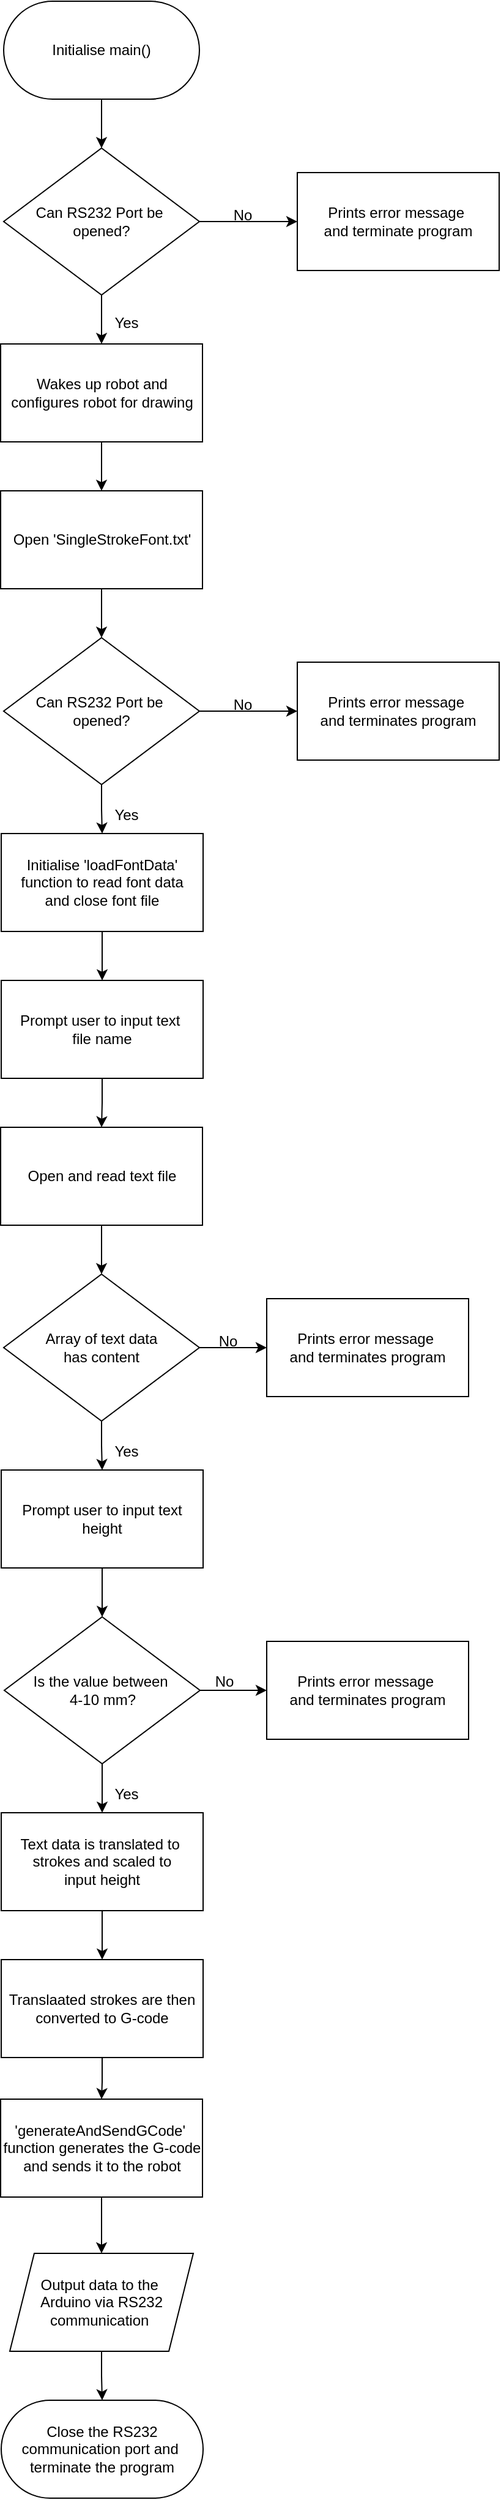 <mxfile version="24.7.17">
  <diagram id="C5RBs43oDa-KdzZeNtuy" name="Page-1">
    <mxGraphModel dx="668" dy="868" grid="1" gridSize="10" guides="1" tooltips="1" connect="1" arrows="1" fold="1" page="1" pageScale="1" pageWidth="827" pageHeight="1169" math="0" shadow="0">
      <root>
        <mxCell id="WIyWlLk6GJQsqaUBKTNV-0" />
        <mxCell id="WIyWlLk6GJQsqaUBKTNV-1" parent="WIyWlLk6GJQsqaUBKTNV-0" />
        <mxCell id="dY4gaki54DFhNiyGCpFQ-5" style="edgeStyle=orthogonalEdgeStyle;rounded=0;orthogonalLoop=1;jettySize=auto;html=1;entryX=0.5;entryY=0;entryDx=0;entryDy=0;" parent="WIyWlLk6GJQsqaUBKTNV-1" source="dY4gaki54DFhNiyGCpFQ-1" target="dY4gaki54DFhNiyGCpFQ-4" edge="1">
          <mxGeometry relative="1" as="geometry" />
        </mxCell>
        <mxCell id="dY4gaki54DFhNiyGCpFQ-1" value="Initialise main()" style="rounded=1;whiteSpace=wrap;html=1;arcSize=50;" parent="WIyWlLk6GJQsqaUBKTNV-1" vertex="1">
          <mxGeometry x="40" y="40" width="160" height="80" as="geometry" />
        </mxCell>
        <mxCell id="dY4gaki54DFhNiyGCpFQ-7" style="edgeStyle=orthogonalEdgeStyle;rounded=0;orthogonalLoop=1;jettySize=auto;html=1;entryX=0;entryY=0.5;entryDx=0;entryDy=0;" parent="WIyWlLk6GJQsqaUBKTNV-1" source="dY4gaki54DFhNiyGCpFQ-4" target="dY4gaki54DFhNiyGCpFQ-6" edge="1">
          <mxGeometry relative="1" as="geometry" />
        </mxCell>
        <mxCell id="dY4gaki54DFhNiyGCpFQ-12" style="edgeStyle=orthogonalEdgeStyle;rounded=0;orthogonalLoop=1;jettySize=auto;html=1;entryX=0.5;entryY=0;entryDx=0;entryDy=0;" parent="WIyWlLk6GJQsqaUBKTNV-1" source="dY4gaki54DFhNiyGCpFQ-4" target="dY4gaki54DFhNiyGCpFQ-10" edge="1">
          <mxGeometry relative="1" as="geometry" />
        </mxCell>
        <mxCell id="dY4gaki54DFhNiyGCpFQ-4" value="Can RS232 Port be&amp;nbsp;&lt;div&gt;opened?&lt;/div&gt;" style="rhombus;whiteSpace=wrap;html=1;" parent="WIyWlLk6GJQsqaUBKTNV-1" vertex="1">
          <mxGeometry x="40" y="160" width="160" height="120" as="geometry" />
        </mxCell>
        <mxCell id="dY4gaki54DFhNiyGCpFQ-6" value="Prints error message&amp;nbsp;&lt;div&gt;and terminate program&lt;/div&gt;" style="rounded=0;whiteSpace=wrap;html=1;" parent="WIyWlLk6GJQsqaUBKTNV-1" vertex="1">
          <mxGeometry x="280" y="180" width="165" height="80" as="geometry" />
        </mxCell>
        <mxCell id="dY4gaki54DFhNiyGCpFQ-8" value="No" style="text;html=1;align=center;verticalAlign=middle;resizable=0;points=[];autosize=1;strokeColor=none;fillColor=none;" parent="WIyWlLk6GJQsqaUBKTNV-1" vertex="1">
          <mxGeometry x="215" y="200" width="40" height="30" as="geometry" />
        </mxCell>
        <mxCell id="dY4gaki54DFhNiyGCpFQ-15" style="edgeStyle=orthogonalEdgeStyle;rounded=0;orthogonalLoop=1;jettySize=auto;html=1;entryX=0.5;entryY=0;entryDx=0;entryDy=0;" parent="WIyWlLk6GJQsqaUBKTNV-1" source="dY4gaki54DFhNiyGCpFQ-10" target="dY4gaki54DFhNiyGCpFQ-14" edge="1">
          <mxGeometry relative="1" as="geometry" />
        </mxCell>
        <mxCell id="dY4gaki54DFhNiyGCpFQ-10" value="&lt;div&gt;Wakes up robot and configures robot for drawing&lt;/div&gt;" style="rounded=0;whiteSpace=wrap;html=1;" parent="WIyWlLk6GJQsqaUBKTNV-1" vertex="1">
          <mxGeometry x="37.5" y="320" width="165" height="80" as="geometry" />
        </mxCell>
        <mxCell id="dY4gaki54DFhNiyGCpFQ-13" value="Yes" style="text;html=1;align=center;verticalAlign=middle;resizable=0;points=[];autosize=1;strokeColor=none;fillColor=none;" parent="WIyWlLk6GJQsqaUBKTNV-1" vertex="1">
          <mxGeometry x="120" y="288" width="40" height="30" as="geometry" />
        </mxCell>
        <mxCell id="dY4gaki54DFhNiyGCpFQ-18" style="edgeStyle=orthogonalEdgeStyle;rounded=0;orthogonalLoop=1;jettySize=auto;html=1;entryX=0.5;entryY=0;entryDx=0;entryDy=0;" parent="WIyWlLk6GJQsqaUBKTNV-1" source="dY4gaki54DFhNiyGCpFQ-14" target="dY4gaki54DFhNiyGCpFQ-17" edge="1">
          <mxGeometry relative="1" as="geometry" />
        </mxCell>
        <mxCell id="dY4gaki54DFhNiyGCpFQ-14" value="Open &#39;SingleStrokeFont.txt&#39;" style="rounded=0;whiteSpace=wrap;html=1;" parent="WIyWlLk6GJQsqaUBKTNV-1" vertex="1">
          <mxGeometry x="37.5" y="440" width="165" height="80" as="geometry" />
        </mxCell>
        <mxCell id="dY4gaki54DFhNiyGCpFQ-20" style="edgeStyle=orthogonalEdgeStyle;rounded=0;orthogonalLoop=1;jettySize=auto;html=1;entryX=0;entryY=0.5;entryDx=0;entryDy=0;" parent="WIyWlLk6GJQsqaUBKTNV-1" source="dY4gaki54DFhNiyGCpFQ-17" target="dY4gaki54DFhNiyGCpFQ-19" edge="1">
          <mxGeometry relative="1" as="geometry" />
        </mxCell>
        <mxCell id="dY4gaki54DFhNiyGCpFQ-23" style="edgeStyle=orthogonalEdgeStyle;rounded=0;orthogonalLoop=1;jettySize=auto;html=1;entryX=0.5;entryY=0;entryDx=0;entryDy=0;" parent="WIyWlLk6GJQsqaUBKTNV-1" source="dY4gaki54DFhNiyGCpFQ-17" target="dY4gaki54DFhNiyGCpFQ-22" edge="1">
          <mxGeometry relative="1" as="geometry" />
        </mxCell>
        <mxCell id="dY4gaki54DFhNiyGCpFQ-17" value="Can RS232 Port be&amp;nbsp;&lt;div&gt;opened?&lt;/div&gt;" style="rhombus;whiteSpace=wrap;html=1;" parent="WIyWlLk6GJQsqaUBKTNV-1" vertex="1">
          <mxGeometry x="40" y="560" width="160" height="120" as="geometry" />
        </mxCell>
        <mxCell id="dY4gaki54DFhNiyGCpFQ-19" value="Prints error message&amp;nbsp;&lt;div&gt;and terminates program&lt;/div&gt;" style="rounded=0;whiteSpace=wrap;html=1;" parent="WIyWlLk6GJQsqaUBKTNV-1" vertex="1">
          <mxGeometry x="280" y="580" width="165" height="80" as="geometry" />
        </mxCell>
        <mxCell id="dY4gaki54DFhNiyGCpFQ-21" value="No" style="text;html=1;align=center;verticalAlign=middle;resizable=0;points=[];autosize=1;strokeColor=none;fillColor=none;" parent="WIyWlLk6GJQsqaUBKTNV-1" vertex="1">
          <mxGeometry x="215" y="600" width="40" height="30" as="geometry" />
        </mxCell>
        <mxCell id="dY4gaki54DFhNiyGCpFQ-25" style="edgeStyle=orthogonalEdgeStyle;rounded=0;orthogonalLoop=1;jettySize=auto;html=1;entryX=0.5;entryY=0;entryDx=0;entryDy=0;" parent="WIyWlLk6GJQsqaUBKTNV-1" source="dY4gaki54DFhNiyGCpFQ-22" target="dY4gaki54DFhNiyGCpFQ-24" edge="1">
          <mxGeometry relative="1" as="geometry" />
        </mxCell>
        <mxCell id="dY4gaki54DFhNiyGCpFQ-22" value="Initialise &#39;loadFontData&#39; function to read font data&lt;div&gt;and close font file&lt;/div&gt;" style="rounded=0;whiteSpace=wrap;html=1;" parent="WIyWlLk6GJQsqaUBKTNV-1" vertex="1">
          <mxGeometry x="38" y="720" width="165" height="80" as="geometry" />
        </mxCell>
        <mxCell id="dY4gaki54DFhNiyGCpFQ-27" style="edgeStyle=orthogonalEdgeStyle;rounded=0;orthogonalLoop=1;jettySize=auto;html=1;entryX=0.5;entryY=0;entryDx=0;entryDy=0;" parent="WIyWlLk6GJQsqaUBKTNV-1" source="dY4gaki54DFhNiyGCpFQ-24" target="dY4gaki54DFhNiyGCpFQ-26" edge="1">
          <mxGeometry relative="1" as="geometry" />
        </mxCell>
        <mxCell id="dY4gaki54DFhNiyGCpFQ-24" value="Prompt user to input text&amp;nbsp;&lt;div&gt;file name&lt;/div&gt;" style="rounded=0;whiteSpace=wrap;html=1;" parent="WIyWlLk6GJQsqaUBKTNV-1" vertex="1">
          <mxGeometry x="38" y="840" width="165" height="80" as="geometry" />
        </mxCell>
        <mxCell id="dY4gaki54DFhNiyGCpFQ-29" style="edgeStyle=orthogonalEdgeStyle;rounded=0;orthogonalLoop=1;jettySize=auto;html=1;entryX=0.5;entryY=0;entryDx=0;entryDy=0;" parent="WIyWlLk6GJQsqaUBKTNV-1" source="dY4gaki54DFhNiyGCpFQ-26" target="dY4gaki54DFhNiyGCpFQ-28" edge="1">
          <mxGeometry relative="1" as="geometry" />
        </mxCell>
        <mxCell id="dY4gaki54DFhNiyGCpFQ-26" value="Open and read text file" style="rounded=0;whiteSpace=wrap;html=1;" parent="WIyWlLk6GJQsqaUBKTNV-1" vertex="1">
          <mxGeometry x="37.5" y="960" width="165" height="80" as="geometry" />
        </mxCell>
        <mxCell id="dY4gaki54DFhNiyGCpFQ-31" style="edgeStyle=orthogonalEdgeStyle;rounded=0;orthogonalLoop=1;jettySize=auto;html=1;entryX=0;entryY=0.5;entryDx=0;entryDy=0;" parent="WIyWlLk6GJQsqaUBKTNV-1" source="dY4gaki54DFhNiyGCpFQ-28" target="dY4gaki54DFhNiyGCpFQ-30" edge="1">
          <mxGeometry relative="1" as="geometry" />
        </mxCell>
        <mxCell id="dY4gaki54DFhNiyGCpFQ-35" value="" style="edgeStyle=orthogonalEdgeStyle;rounded=0;orthogonalLoop=1;jettySize=auto;html=1;" parent="WIyWlLk6GJQsqaUBKTNV-1" source="dY4gaki54DFhNiyGCpFQ-28" target="dY4gaki54DFhNiyGCpFQ-34" edge="1">
          <mxGeometry relative="1" as="geometry" />
        </mxCell>
        <mxCell id="dY4gaki54DFhNiyGCpFQ-28" value="Array of text data&lt;div&gt;has content&lt;/div&gt;" style="rhombus;whiteSpace=wrap;html=1;" parent="WIyWlLk6GJQsqaUBKTNV-1" vertex="1">
          <mxGeometry x="40" y="1080" width="160" height="120" as="geometry" />
        </mxCell>
        <mxCell id="dY4gaki54DFhNiyGCpFQ-30" value="Prints error message&amp;nbsp;&lt;div&gt;and terminates program&lt;/div&gt;" style="rounded=0;whiteSpace=wrap;html=1;" parent="WIyWlLk6GJQsqaUBKTNV-1" vertex="1">
          <mxGeometry x="255" y="1100" width="165" height="80" as="geometry" />
        </mxCell>
        <mxCell id="dY4gaki54DFhNiyGCpFQ-32" value="No" style="text;html=1;align=center;verticalAlign=middle;resizable=0;points=[];autosize=1;strokeColor=none;fillColor=none;" parent="WIyWlLk6GJQsqaUBKTNV-1" vertex="1">
          <mxGeometry x="203" y="1120" width="40" height="30" as="geometry" />
        </mxCell>
        <mxCell id="dY4gaki54DFhNiyGCpFQ-33" value="Yes" style="text;html=1;align=center;verticalAlign=middle;resizable=0;points=[];autosize=1;strokeColor=none;fillColor=none;" parent="WIyWlLk6GJQsqaUBKTNV-1" vertex="1">
          <mxGeometry x="120" y="690" width="40" height="30" as="geometry" />
        </mxCell>
        <mxCell id="dY4gaki54DFhNiyGCpFQ-38" style="edgeStyle=orthogonalEdgeStyle;rounded=0;orthogonalLoop=1;jettySize=auto;html=1;entryX=0.5;entryY=0;entryDx=0;entryDy=0;" parent="WIyWlLk6GJQsqaUBKTNV-1" source="dY4gaki54DFhNiyGCpFQ-34" target="dY4gaki54DFhNiyGCpFQ-39" edge="1">
          <mxGeometry relative="1" as="geometry">
            <mxPoint x="120.5" y="1360" as="targetPoint" />
          </mxGeometry>
        </mxCell>
        <mxCell id="dY4gaki54DFhNiyGCpFQ-34" value="Prompt user to input text height" style="rounded=0;whiteSpace=wrap;html=1;" parent="WIyWlLk6GJQsqaUBKTNV-1" vertex="1">
          <mxGeometry x="38" y="1240" width="165" height="80" as="geometry" />
        </mxCell>
        <mxCell id="dY4gaki54DFhNiyGCpFQ-36" value="Yes" style="text;html=1;align=center;verticalAlign=middle;resizable=0;points=[];autosize=1;strokeColor=none;fillColor=none;" parent="WIyWlLk6GJQsqaUBKTNV-1" vertex="1">
          <mxGeometry x="120" y="1210" width="40" height="30" as="geometry" />
        </mxCell>
        <mxCell id="dY4gaki54DFhNiyGCpFQ-41" style="edgeStyle=orthogonalEdgeStyle;rounded=0;orthogonalLoop=1;jettySize=auto;html=1;entryX=0;entryY=0.5;entryDx=0;entryDy=0;" parent="WIyWlLk6GJQsqaUBKTNV-1" source="dY4gaki54DFhNiyGCpFQ-39" target="dY4gaki54DFhNiyGCpFQ-40" edge="1">
          <mxGeometry relative="1" as="geometry" />
        </mxCell>
        <mxCell id="dY4gaki54DFhNiyGCpFQ-45" style="edgeStyle=orthogonalEdgeStyle;rounded=0;orthogonalLoop=1;jettySize=auto;html=1;entryX=0.5;entryY=0;entryDx=0;entryDy=0;" parent="WIyWlLk6GJQsqaUBKTNV-1" source="dY4gaki54DFhNiyGCpFQ-39" target="dY4gaki54DFhNiyGCpFQ-44" edge="1">
          <mxGeometry relative="1" as="geometry" />
        </mxCell>
        <mxCell id="dY4gaki54DFhNiyGCpFQ-39" value="Is the value between&amp;nbsp;&lt;div&gt;4-10 mm?&lt;/div&gt;" style="rhombus;whiteSpace=wrap;html=1;" parent="WIyWlLk6GJQsqaUBKTNV-1" vertex="1">
          <mxGeometry x="40.5" y="1360" width="160" height="120" as="geometry" />
        </mxCell>
        <mxCell id="dY4gaki54DFhNiyGCpFQ-40" value="Prints error message&amp;nbsp;&lt;div&gt;and terminates program&lt;/div&gt;" style="rounded=0;whiteSpace=wrap;html=1;" parent="WIyWlLk6GJQsqaUBKTNV-1" vertex="1">
          <mxGeometry x="255" y="1380" width="165" height="80" as="geometry" />
        </mxCell>
        <mxCell id="dY4gaki54DFhNiyGCpFQ-42" value="No" style="text;html=1;align=center;verticalAlign=middle;resizable=0;points=[];autosize=1;strokeColor=none;fillColor=none;" parent="WIyWlLk6GJQsqaUBKTNV-1" vertex="1">
          <mxGeometry x="200" y="1398" width="40" height="30" as="geometry" />
        </mxCell>
        <mxCell id="dY4gaki54DFhNiyGCpFQ-48" style="edgeStyle=orthogonalEdgeStyle;rounded=0;orthogonalLoop=1;jettySize=auto;html=1;entryX=0.5;entryY=0;entryDx=0;entryDy=0;" parent="WIyWlLk6GJQsqaUBKTNV-1" source="dY4gaki54DFhNiyGCpFQ-44" target="dY4gaki54DFhNiyGCpFQ-47" edge="1">
          <mxGeometry relative="1" as="geometry" />
        </mxCell>
        <mxCell id="dY4gaki54DFhNiyGCpFQ-44" value="Text data is translated to&amp;nbsp;&lt;div&gt;strokes and scaled to&lt;/div&gt;&lt;div&gt;input height&lt;/div&gt;" style="rounded=0;whiteSpace=wrap;html=1;" parent="WIyWlLk6GJQsqaUBKTNV-1" vertex="1">
          <mxGeometry x="38" y="1520" width="165" height="80" as="geometry" />
        </mxCell>
        <mxCell id="dY4gaki54DFhNiyGCpFQ-46" value="Yes" style="text;html=1;align=center;verticalAlign=middle;resizable=0;points=[];autosize=1;strokeColor=none;fillColor=none;" parent="WIyWlLk6GJQsqaUBKTNV-1" vertex="1">
          <mxGeometry x="120" y="1490" width="40" height="30" as="geometry" />
        </mxCell>
        <mxCell id="dY4gaki54DFhNiyGCpFQ-50" style="edgeStyle=orthogonalEdgeStyle;rounded=0;orthogonalLoop=1;jettySize=auto;html=1;entryX=0.5;entryY=0;entryDx=0;entryDy=0;" parent="WIyWlLk6GJQsqaUBKTNV-1" source="dY4gaki54DFhNiyGCpFQ-47" target="dY4gaki54DFhNiyGCpFQ-49" edge="1">
          <mxGeometry relative="1" as="geometry" />
        </mxCell>
        <mxCell id="dY4gaki54DFhNiyGCpFQ-47" value="Translaated strokes are then&lt;div&gt;converted to G-code&lt;/div&gt;" style="rounded=0;whiteSpace=wrap;html=1;" parent="WIyWlLk6GJQsqaUBKTNV-1" vertex="1">
          <mxGeometry x="38" y="1640" width="165" height="80" as="geometry" />
        </mxCell>
        <mxCell id="dY4gaki54DFhNiyGCpFQ-52" style="edgeStyle=orthogonalEdgeStyle;rounded=0;orthogonalLoop=1;jettySize=auto;html=1;entryX=0.5;entryY=0;entryDx=0;entryDy=0;" parent="WIyWlLk6GJQsqaUBKTNV-1" source="dY4gaki54DFhNiyGCpFQ-49" target="dY4gaki54DFhNiyGCpFQ-51" edge="1">
          <mxGeometry relative="1" as="geometry" />
        </mxCell>
        <mxCell id="dY4gaki54DFhNiyGCpFQ-49" value="&#39;generateAndSendGCode&#39;&amp;nbsp;&lt;div&gt;function generates the G-code&lt;/div&gt;&lt;div&gt;and sends it to the robot&lt;/div&gt;" style="rounded=0;whiteSpace=wrap;html=1;" parent="WIyWlLk6GJQsqaUBKTNV-1" vertex="1">
          <mxGeometry x="37.5" y="1754" width="165" height="80" as="geometry" />
        </mxCell>
        <mxCell id="dY4gaki54DFhNiyGCpFQ-54" style="edgeStyle=orthogonalEdgeStyle;rounded=0;orthogonalLoop=1;jettySize=auto;html=1;entryX=0.5;entryY=0;entryDx=0;entryDy=0;" parent="WIyWlLk6GJQsqaUBKTNV-1" source="dY4gaki54DFhNiyGCpFQ-51" target="dY4gaki54DFhNiyGCpFQ-53" edge="1">
          <mxGeometry relative="1" as="geometry" />
        </mxCell>
        <mxCell id="dY4gaki54DFhNiyGCpFQ-51" value="Output data to the&amp;nbsp;&lt;div&gt;Arduino via RS232&lt;/div&gt;&lt;div&gt;communication&amp;nbsp;&lt;/div&gt;" style="shape=parallelogram;perimeter=parallelogramPerimeter;whiteSpace=wrap;html=1;fixedSize=1;" parent="WIyWlLk6GJQsqaUBKTNV-1" vertex="1">
          <mxGeometry x="45" y="1880" width="150" height="80" as="geometry" />
        </mxCell>
        <mxCell id="dY4gaki54DFhNiyGCpFQ-53" value="Close the RS232 communication port and&amp;nbsp;&lt;div&gt;terminate the program&lt;/div&gt;" style="rounded=1;whiteSpace=wrap;html=1;arcSize=50;" parent="WIyWlLk6GJQsqaUBKTNV-1" vertex="1">
          <mxGeometry x="38" y="2000" width="165" height="80" as="geometry" />
        </mxCell>
      </root>
    </mxGraphModel>
  </diagram>
</mxfile>
